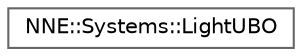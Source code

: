 digraph "Graphical Class Hierarchy"
{
 // LATEX_PDF_SIZE
  bgcolor="transparent";
  edge [fontname=Helvetica,fontsize=10,labelfontname=Helvetica,labelfontsize=10];
  node [fontname=Helvetica,fontsize=10,shape=box,height=0.2,width=0.4];
  rankdir="LR";
  Node0 [id="Node000000",label="NNE::Systems::LightUBO",height=0.2,width=0.4,color="grey40", fillcolor="white", style="filled",URL="$struct_n_n_e_1_1_systems_1_1_light_u_b_o.html",tooltip=" "];
}
